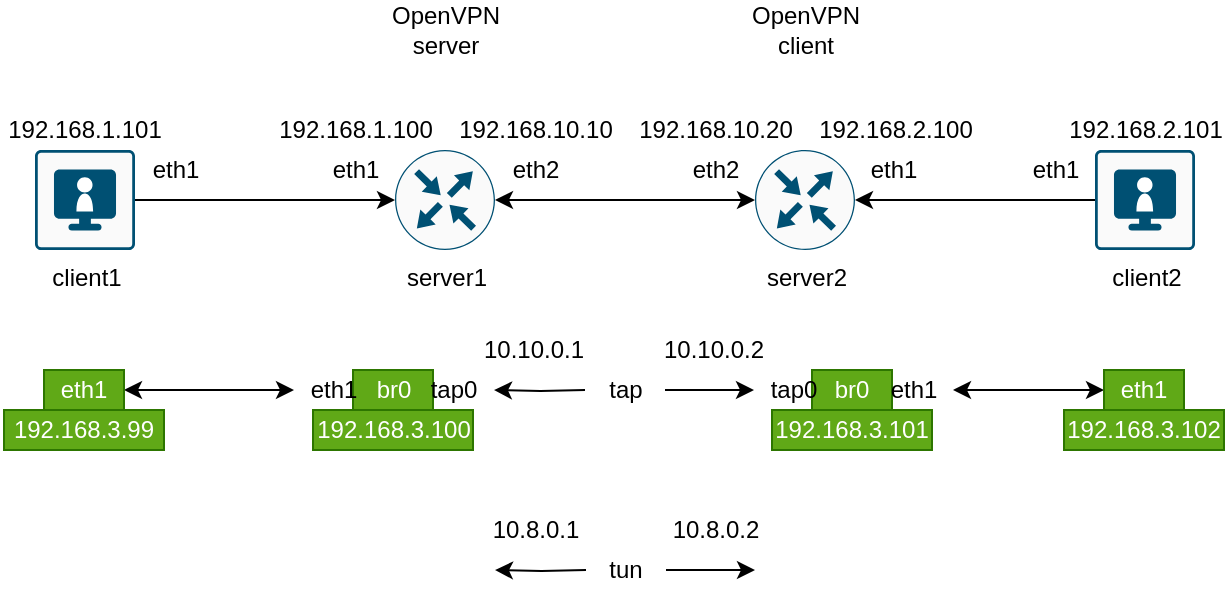 <mxfile>
    <diagram id="wJtcLP96mBqEEBsCMJVa" name="Page-1">
        <mxGraphModel dx="1326" dy="398" grid="1" gridSize="10" guides="1" tooltips="1" connect="1" arrows="1" fold="1" page="1" pageScale="1" pageWidth="827" pageHeight="1169" math="0" shadow="0">
            <root>
                <mxCell id="0"/>
                <mxCell id="1" parent="0"/>
                <mxCell id="16" style="edgeStyle=orthogonalEdgeStyle;rounded=0;orthogonalLoop=1;jettySize=auto;html=1;exitX=1;exitY=0.5;exitDx=0;exitDy=0;exitPerimeter=0;entryX=0;entryY=0.5;entryDx=0;entryDy=0;entryPerimeter=0;startArrow=classic;startFill=1;" edge="1" parent="1" source="3" target="4">
                    <mxGeometry relative="1" as="geometry"/>
                </mxCell>
                <mxCell id="3" value="server1" style="points=[[0.5,0,0],[1,0.5,0],[0.5,1,0],[0,0.5,0],[0.145,0.145,0],[0.856,0.145,0],[0.855,0.856,0],[0.145,0.855,0]];verticalLabelPosition=bottom;html=1;verticalAlign=top;aspect=fixed;align=center;pointerEvents=1;shape=mxgraph.cisco19.rect;prIcon=router;fillColor=#FAFAFA;strokeColor=#005073;" vertex="1" parent="1">
                    <mxGeometry x="304.5" y="260" width="50" height="50" as="geometry"/>
                </mxCell>
                <mxCell id="4" value="server2" style="points=[[0.5,0,0],[1,0.5,0],[0.5,1,0],[0,0.5,0],[0.145,0.145,0],[0.856,0.145,0],[0.855,0.856,0],[0.145,0.855,0]];verticalLabelPosition=bottom;html=1;verticalAlign=top;aspect=fixed;align=center;pointerEvents=1;shape=mxgraph.cisco19.rect;prIcon=router;fillColor=#FAFAFA;strokeColor=#005073;" vertex="1" parent="1">
                    <mxGeometry x="484.5" y="260" width="50" height="50" as="geometry"/>
                </mxCell>
                <mxCell id="14" style="edgeStyle=orthogonalEdgeStyle;rounded=0;orthogonalLoop=1;jettySize=auto;html=1;exitX=1;exitY=0.5;exitDx=0;exitDy=0;exitPerimeter=0;entryX=0;entryY=0.5;entryDx=0;entryDy=0;entryPerimeter=0;" edge="1" parent="1" source="12" target="3">
                    <mxGeometry relative="1" as="geometry"/>
                </mxCell>
                <mxCell id="12" value="client1" style="points=[[0.015,0.015,0],[0.985,0.015,0],[0.985,0.985,0],[0.015,0.985,0],[0.25,0,0],[0.5,0,0],[0.75,0,0],[1,0.25,0],[1,0.5,0],[1,0.75,0],[0.75,1,0],[0.5,1,0],[0.25,1,0],[0,0.75,0],[0,0.5,0],[0,0.25,0]];verticalLabelPosition=bottom;html=1;verticalAlign=top;aspect=fixed;align=center;pointerEvents=1;shape=mxgraph.cisco19.rect;prIcon=telepresence_endpoint;fillColor=#FAFAFA;strokeColor=#005073;" vertex="1" parent="1">
                    <mxGeometry x="124.5" y="260" width="50" height="50" as="geometry"/>
                </mxCell>
                <mxCell id="15" style="edgeStyle=orthogonalEdgeStyle;rounded=0;orthogonalLoop=1;jettySize=auto;html=1;exitX=0;exitY=0.5;exitDx=0;exitDy=0;exitPerimeter=0;entryX=1;entryY=0.5;entryDx=0;entryDy=0;entryPerimeter=0;" edge="1" parent="1" source="13" target="4">
                    <mxGeometry relative="1" as="geometry"/>
                </mxCell>
                <mxCell id="13" value="client2" style="points=[[0.015,0.015,0],[0.985,0.015,0],[0.985,0.985,0],[0.015,0.985,0],[0.25,0,0],[0.5,0,0],[0.75,0,0],[1,0.25,0],[1,0.5,0],[1,0.75,0],[0.75,1,0],[0.5,1,0],[0.25,1,0],[0,0.75,0],[0,0.5,0],[0,0.25,0]];verticalLabelPosition=bottom;html=1;verticalAlign=top;aspect=fixed;align=center;pointerEvents=1;shape=mxgraph.cisco19.rect;prIcon=telepresence_endpoint;fillColor=#FAFAFA;strokeColor=#005073;" vertex="1" parent="1">
                    <mxGeometry x="654.5" y="260" width="50" height="50" as="geometry"/>
                </mxCell>
                <mxCell id="17" value="192.168.1.101" style="text;html=1;strokeColor=none;fillColor=none;align=center;verticalAlign=middle;whiteSpace=wrap;rounded=0;" vertex="1" parent="1">
                    <mxGeometry x="107" y="240" width="85" height="20" as="geometry"/>
                </mxCell>
                <mxCell id="18" value="192.168.1.100" style="text;html=1;strokeColor=none;fillColor=none;align=center;verticalAlign=middle;whiteSpace=wrap;rounded=0;" vertex="1" parent="1">
                    <mxGeometry x="244.5" y="240" width="80" height="20" as="geometry"/>
                </mxCell>
                <mxCell id="19" value="192.168.2.100" style="text;html=1;strokeColor=none;fillColor=none;align=center;verticalAlign=middle;whiteSpace=wrap;rounded=0;" vertex="1" parent="1">
                    <mxGeometry x="514.5" y="240" width="80" height="20" as="geometry"/>
                </mxCell>
                <mxCell id="20" value="192.168.2.101" style="text;html=1;strokeColor=none;fillColor=none;align=center;verticalAlign=middle;whiteSpace=wrap;rounded=0;" vertex="1" parent="1">
                    <mxGeometry x="639.5" y="240" width="80" height="20" as="geometry"/>
                </mxCell>
                <mxCell id="21" value="192.168.10.10" style="text;html=1;strokeColor=none;fillColor=none;align=center;verticalAlign=middle;whiteSpace=wrap;rounded=0;" vertex="1" parent="1">
                    <mxGeometry x="334.5" y="240" width="80" height="20" as="geometry"/>
                </mxCell>
                <mxCell id="22" value="192.168.10.20" style="text;html=1;strokeColor=none;fillColor=none;align=center;verticalAlign=middle;whiteSpace=wrap;rounded=0;" vertex="1" parent="1">
                    <mxGeometry x="424.5" y="240" width="80" height="20" as="geometry"/>
                </mxCell>
                <mxCell id="24" value="OpenVPN&lt;br&gt;server" style="text;html=1;strokeColor=none;fillColor=none;align=center;verticalAlign=middle;whiteSpace=wrap;rounded=0;" vertex="1" parent="1">
                    <mxGeometry x="289.5" y="190" width="80" height="20" as="geometry"/>
                </mxCell>
                <mxCell id="26" value="OpenVPN&lt;br&gt;client" style="text;html=1;strokeColor=none;fillColor=none;align=center;verticalAlign=middle;whiteSpace=wrap;rounded=0;" vertex="1" parent="1">
                    <mxGeometry x="469.5" y="190" width="80" height="20" as="geometry"/>
                </mxCell>
                <mxCell id="29" style="edgeStyle=orthogonalEdgeStyle;rounded=0;orthogonalLoop=1;jettySize=auto;html=1;exitX=1;exitY=0.5;exitDx=0;exitDy=0;exitPerimeter=0;entryX=0;entryY=0.5;entryDx=0;entryDy=0;entryPerimeter=0;startArrow=none;startFill=1;" edge="1" parent="1" source="28">
                    <mxGeometry relative="1" as="geometry">
                        <mxPoint x="354.5" y="470" as="sourcePoint"/>
                        <mxPoint x="484.5" y="470" as="targetPoint"/>
                    </mxGeometry>
                </mxCell>
                <mxCell id="30" value="10.8.0.1" style="text;html=1;strokeColor=none;fillColor=none;align=center;verticalAlign=middle;whiteSpace=wrap;rounded=0;" vertex="1" parent="1">
                    <mxGeometry x="334.5" y="440" width="80" height="20" as="geometry"/>
                </mxCell>
                <mxCell id="31" value="10.8.0.2" style="text;html=1;strokeColor=none;fillColor=none;align=center;verticalAlign=middle;whiteSpace=wrap;rounded=0;" vertex="1" parent="1">
                    <mxGeometry x="424.5" y="440" width="80" height="20" as="geometry"/>
                </mxCell>
                <mxCell id="28" value="tun" style="text;html=1;strokeColor=none;fillColor=none;align=center;verticalAlign=middle;whiteSpace=wrap;rounded=0;" vertex="1" parent="1">
                    <mxGeometry x="400" y="460" width="40" height="20" as="geometry"/>
                </mxCell>
                <mxCell id="32" value="" style="edgeStyle=orthogonalEdgeStyle;rounded=0;orthogonalLoop=1;jettySize=auto;html=1;exitX=1;exitY=0.5;exitDx=0;exitDy=0;exitPerimeter=0;entryX=0;entryY=0.5;entryDx=0;entryDy=0;entryPerimeter=0;startArrow=classic;startFill=1;endArrow=none;" edge="1" parent="1" target="28">
                    <mxGeometry relative="1" as="geometry">
                        <mxPoint x="354.5" y="470" as="sourcePoint"/>
                        <mxPoint x="484.5" y="470" as="targetPoint"/>
                    </mxGeometry>
                </mxCell>
                <mxCell id="33" style="edgeStyle=orthogonalEdgeStyle;rounded=0;orthogonalLoop=1;jettySize=auto;html=1;exitX=1;exitY=0.5;exitDx=0;exitDy=0;exitPerimeter=0;entryX=0;entryY=0.5;entryDx=0;entryDy=0;entryPerimeter=0;startArrow=none;startFill=1;" edge="1" parent="1" source="36">
                    <mxGeometry relative="1" as="geometry">
                        <mxPoint x="354" y="380" as="sourcePoint"/>
                        <mxPoint x="484" y="380" as="targetPoint"/>
                    </mxGeometry>
                </mxCell>
                <mxCell id="34" value="10.10.0.1" style="text;html=1;strokeColor=none;fillColor=none;align=center;verticalAlign=middle;whiteSpace=wrap;rounded=0;" vertex="1" parent="1">
                    <mxGeometry x="334" y="350" width="80" height="20" as="geometry"/>
                </mxCell>
                <mxCell id="35" value="10.10.0.2" style="text;html=1;strokeColor=none;fillColor=none;align=center;verticalAlign=middle;whiteSpace=wrap;rounded=0;" vertex="1" parent="1">
                    <mxGeometry x="424" y="350" width="80" height="20" as="geometry"/>
                </mxCell>
                <mxCell id="36" value="tap" style="text;html=1;strokeColor=none;fillColor=none;align=center;verticalAlign=middle;whiteSpace=wrap;rounded=0;" vertex="1" parent="1">
                    <mxGeometry x="399.5" y="370" width="40" height="20" as="geometry"/>
                </mxCell>
                <mxCell id="37" value="" style="edgeStyle=orthogonalEdgeStyle;rounded=0;orthogonalLoop=1;jettySize=auto;html=1;exitX=1;exitY=0.5;exitDx=0;exitDy=0;exitPerimeter=0;entryX=0;entryY=0.5;entryDx=0;entryDy=0;entryPerimeter=0;startArrow=classic;startFill=1;endArrow=none;" edge="1" parent="1" target="36">
                    <mxGeometry relative="1" as="geometry">
                        <mxPoint x="354" y="380" as="sourcePoint"/>
                        <mxPoint x="484" y="380" as="targetPoint"/>
                    </mxGeometry>
                </mxCell>
                <mxCell id="38" value="br0" style="text;html=1;strokeColor=#2D7600;fillColor=#60a917;align=center;verticalAlign=middle;whiteSpace=wrap;rounded=0;fontColor=#ffffff;" vertex="1" parent="1">
                    <mxGeometry x="283.5" y="370" width="40" height="20" as="geometry"/>
                </mxCell>
                <mxCell id="51" style="edgeStyle=orthogonalEdgeStyle;rounded=0;orthogonalLoop=1;jettySize=auto;html=1;entryX=1;entryY=0.5;entryDx=0;entryDy=0;startArrow=classic;startFill=1;" edge="1" parent="1" source="40" target="50">
                    <mxGeometry relative="1" as="geometry"/>
                </mxCell>
                <mxCell id="40" value="eth1" style="text;html=1;strokeColor=none;fillColor=none;align=center;verticalAlign=middle;whiteSpace=wrap;rounded=0;" vertex="1" parent="1">
                    <mxGeometry x="254" y="370" width="40" height="20" as="geometry"/>
                </mxCell>
                <mxCell id="42" value="tap0" style="text;html=1;strokeColor=none;fillColor=none;align=center;verticalAlign=middle;whiteSpace=wrap;rounded=0;" vertex="1" parent="1">
                    <mxGeometry x="314" y="370" width="40" height="20" as="geometry"/>
                </mxCell>
                <mxCell id="43" value="br0" style="text;html=1;strokeColor=#2D7600;fillColor=#60a917;align=center;verticalAlign=middle;whiteSpace=wrap;rounded=0;fontColor=#ffffff;" vertex="1" parent="1">
                    <mxGeometry x="513" y="370" width="40" height="20" as="geometry"/>
                </mxCell>
                <mxCell id="52" style="edgeStyle=orthogonalEdgeStyle;rounded=0;orthogonalLoop=1;jettySize=auto;html=1;entryX=0;entryY=0.5;entryDx=0;entryDy=0;startArrow=classic;startFill=1;" edge="1" parent="1" source="44" target="49">
                    <mxGeometry relative="1" as="geometry"/>
                </mxCell>
                <mxCell id="44" value="eth1" style="text;html=1;strokeColor=none;fillColor=none;align=center;verticalAlign=middle;whiteSpace=wrap;rounded=0;" vertex="1" parent="1">
                    <mxGeometry x="543.5" y="370" width="40" height="20" as="geometry"/>
                </mxCell>
                <mxCell id="45" value="tap0" style="text;html=1;strokeColor=none;fillColor=none;align=center;verticalAlign=middle;whiteSpace=wrap;rounded=0;" vertex="1" parent="1">
                    <mxGeometry x="484" y="370" width="40" height="20" as="geometry"/>
                </mxCell>
                <mxCell id="46" value="192.168.3.101" style="text;html=1;strokeColor=#2D7600;fillColor=#60a917;align=center;verticalAlign=middle;whiteSpace=wrap;rounded=0;fontColor=#ffffff;" vertex="1" parent="1">
                    <mxGeometry x="493" y="390" width="80" height="20" as="geometry"/>
                </mxCell>
                <mxCell id="48" value="192.168.3.100" style="text;html=1;strokeColor=#2D7600;fillColor=#60a917;align=center;verticalAlign=middle;whiteSpace=wrap;rounded=0;fontColor=#ffffff;" vertex="1" parent="1">
                    <mxGeometry x="263.5" y="390" width="80" height="20" as="geometry"/>
                </mxCell>
                <mxCell id="49" value="eth1" style="text;html=1;strokeColor=#2D7600;fillColor=#60a917;align=center;verticalAlign=middle;whiteSpace=wrap;rounded=0;fontColor=#ffffff;" vertex="1" parent="1">
                    <mxGeometry x="659" y="370" width="40" height="20" as="geometry"/>
                </mxCell>
                <mxCell id="50" value="eth1" style="text;html=1;strokeColor=#2D7600;fillColor=#60a917;align=center;verticalAlign=middle;whiteSpace=wrap;rounded=0;fontColor=#ffffff;" vertex="1" parent="1">
                    <mxGeometry x="129" y="370" width="40" height="20" as="geometry"/>
                </mxCell>
                <mxCell id="53" value="192.168.3.99" style="text;html=1;strokeColor=#2D7600;fillColor=#60a917;align=center;verticalAlign=middle;whiteSpace=wrap;rounded=0;fontColor=#ffffff;" vertex="1" parent="1">
                    <mxGeometry x="109" y="390" width="80" height="20" as="geometry"/>
                </mxCell>
                <mxCell id="54" value="192.168.3.102" style="text;html=1;strokeColor=#2D7600;fillColor=#60a917;align=center;verticalAlign=middle;whiteSpace=wrap;rounded=0;fontColor=#ffffff;" vertex="1" parent="1">
                    <mxGeometry x="639" y="390" width="80" height="20" as="geometry"/>
                </mxCell>
                <mxCell id="55" value="eth1" style="text;html=1;strokeColor=none;fillColor=none;align=center;verticalAlign=middle;whiteSpace=wrap;rounded=0;" vertex="1" parent="1">
                    <mxGeometry x="174.5" y="260" width="40" height="20" as="geometry"/>
                </mxCell>
                <mxCell id="56" value="eth1" style="text;html=1;strokeColor=none;fillColor=none;align=center;verticalAlign=middle;whiteSpace=wrap;rounded=0;" vertex="1" parent="1">
                    <mxGeometry x="264.5" y="260" width="40" height="20" as="geometry"/>
                </mxCell>
                <mxCell id="57" value="eth1" style="text;html=1;strokeColor=none;fillColor=none;align=center;verticalAlign=middle;whiteSpace=wrap;rounded=0;" vertex="1" parent="1">
                    <mxGeometry x="533.5" y="260" width="40" height="20" as="geometry"/>
                </mxCell>
                <mxCell id="58" value="eth1" style="text;html=1;strokeColor=none;fillColor=none;align=center;verticalAlign=middle;whiteSpace=wrap;rounded=0;" vertex="1" parent="1">
                    <mxGeometry x="614.5" y="260" width="40" height="20" as="geometry"/>
                </mxCell>
                <mxCell id="59" value="eth2" style="text;html=1;strokeColor=none;fillColor=none;align=center;verticalAlign=middle;whiteSpace=wrap;rounded=0;" vertex="1" parent="1">
                    <mxGeometry x="444.5" y="260" width="40" height="20" as="geometry"/>
                </mxCell>
                <mxCell id="60" value="eth2" style="text;html=1;strokeColor=none;fillColor=none;align=center;verticalAlign=middle;whiteSpace=wrap;rounded=0;" vertex="1" parent="1">
                    <mxGeometry x="354.5" y="260" width="40" height="20" as="geometry"/>
                </mxCell>
            </root>
        </mxGraphModel>
    </diagram>
</mxfile>